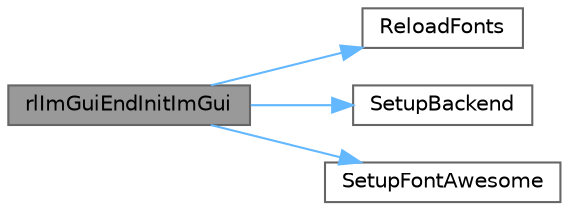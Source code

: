 digraph "rlImGuiEndInitImGui"
{
 // LATEX_PDF_SIZE
  bgcolor="transparent";
  edge [fontname=Helvetica,fontsize=10,labelfontname=Helvetica,labelfontsize=10];
  node [fontname=Helvetica,fontsize=10,shape=box,height=0.2,width=0.4];
  rankdir="LR";
  Node1 [id="Node000001",label="rlImGuiEndInitImGui",height=0.2,width=0.4,color="gray40", fillcolor="grey60", style="filled", fontcolor="black",tooltip="End Custom initialization. Not needed if you call rlImGuiSetup. Only needed if you want to add custom..."];
  Node1 -> Node2 [id="edge1_Node000001_Node000002",color="steelblue1",style="solid",tooltip=" "];
  Node2 [id="Node000002",label="ReloadFonts",height=0.2,width=0.4,color="grey40", fillcolor="white", style="filled",URL="$rl_im_gui_8cpp.html#a8dad24903f90e62bee722f14fbdebd8e",tooltip=" "];
  Node1 -> Node3 [id="edge2_Node000001_Node000003",color="steelblue1",style="solid",tooltip=" "];
  Node3 [id="Node000003",label="SetupBackend",height=0.2,width=0.4,color="grey40", fillcolor="white", style="filled",URL="$rl_im_gui_8cpp.html#a4fbc5784854d8afb597c664b897110f0",tooltip=" "];
  Node1 -> Node4 [id="edge3_Node000001_Node000004",color="steelblue1",style="solid",tooltip=" "];
  Node4 [id="Node000004",label="SetupFontAwesome",height=0.2,width=0.4,color="grey40", fillcolor="white", style="filled",URL="$rl_im_gui_8cpp.html#aff23ef02031c5f9b977c36e6fed027fb",tooltip=" "];
}
